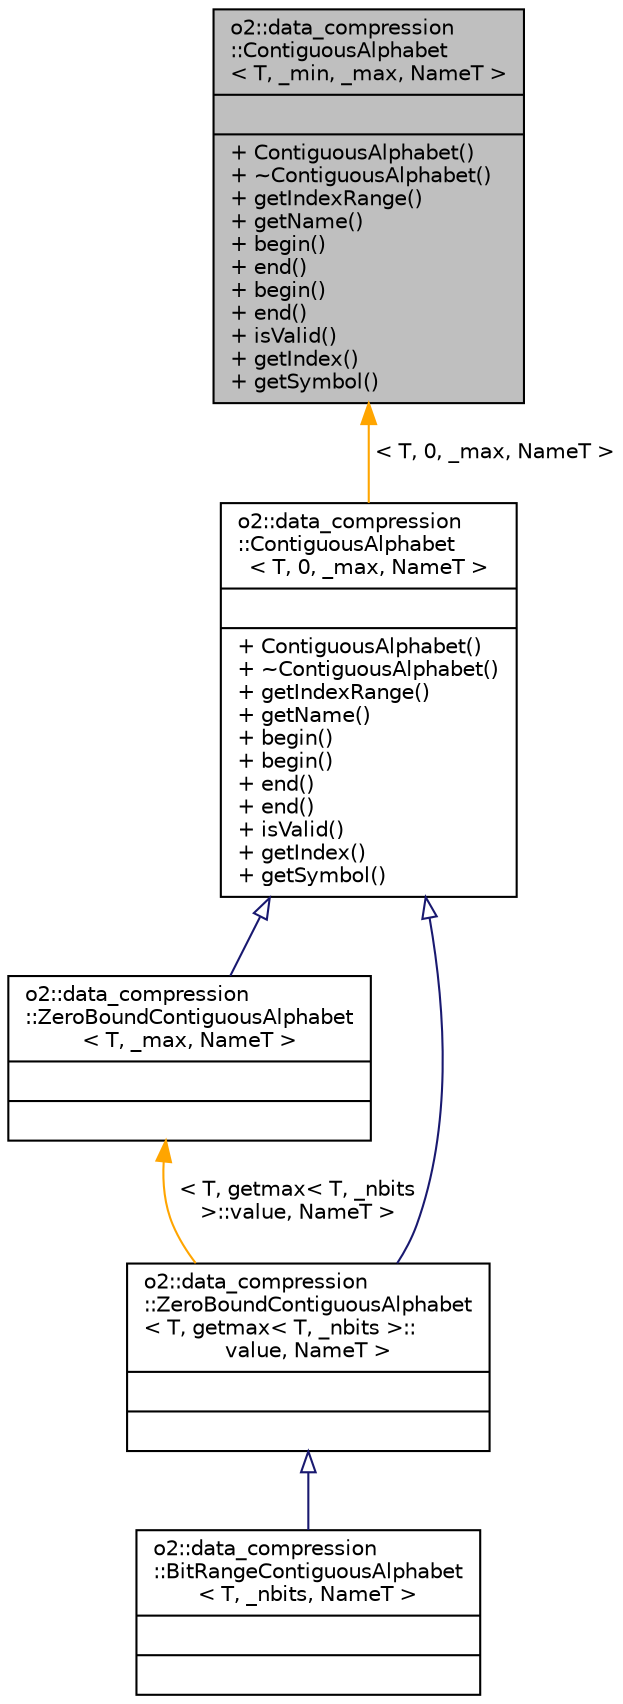 digraph "o2::data_compression::ContiguousAlphabet&lt; T, _min, _max, NameT &gt;"
{
 // INTERACTIVE_SVG=YES
  bgcolor="transparent";
  edge [fontname="Helvetica",fontsize="10",labelfontname="Helvetica",labelfontsize="10"];
  node [fontname="Helvetica",fontsize="10",shape=record];
  Node1 [label="{o2::data_compression\l::ContiguousAlphabet\l\< T, _min, _max, NameT \>\n||+ ContiguousAlphabet()\l+ ~ContiguousAlphabet()\l+ getIndexRange()\l+ getName()\l+ begin()\l+ end()\l+ begin()\l+ end()\l+ isValid()\l+ getIndex()\l+ getSymbol()\l}",height=0.2,width=0.4,color="black", fillcolor="grey75", style="filled", fontcolor="black"];
  Node1 -> Node2 [dir="back",color="orange",fontsize="10",style="solid",label=" \< T, 0, _max, NameT \>" ,fontname="Helvetica"];
  Node2 [label="{o2::data_compression\l::ContiguousAlphabet\l\< T, 0, _max, NameT \>\n||+ ContiguousAlphabet()\l+ ~ContiguousAlphabet()\l+ getIndexRange()\l+ getName()\l+ begin()\l+ begin()\l+ end()\l+ end()\l+ isValid()\l+ getIndex()\l+ getSymbol()\l}",height=0.2,width=0.4,color="black",URL="$d2/d25/classo2_1_1data__compression_1_1ContiguousAlphabet.html"];
  Node2 -> Node3 [dir="back",color="midnightblue",fontsize="10",style="solid",arrowtail="onormal",fontname="Helvetica"];
  Node3 [label="{o2::data_compression\l::ZeroBoundContiguousAlphabet\l\< T, _max, NameT \>\n||}",height=0.2,width=0.4,color="black",URL="$d4/d34/classo2_1_1data__compression_1_1ZeroBoundContiguousAlphabet.html"];
  Node3 -> Node4 [dir="back",color="orange",fontsize="10",style="solid",label=" \< T, getmax\< T, _nbits\l \>::value, NameT \>" ,fontname="Helvetica"];
  Node4 [label="{o2::data_compression\l::ZeroBoundContiguousAlphabet\l\< T, getmax\< T, _nbits \>::\lvalue, NameT \>\n||}",height=0.2,width=0.4,color="black",URL="$d4/d34/classo2_1_1data__compression_1_1ZeroBoundContiguousAlphabet.html"];
  Node4 -> Node5 [dir="back",color="midnightblue",fontsize="10",style="solid",arrowtail="onormal",fontname="Helvetica"];
  Node5 [label="{o2::data_compression\l::BitRangeContiguousAlphabet\l\< T, _nbits, NameT \>\n||}",height=0.2,width=0.4,color="black",URL="$df/dd8/classo2_1_1data__compression_1_1BitRangeContiguousAlphabet.html"];
  Node2 -> Node4 [dir="back",color="midnightblue",fontsize="10",style="solid",arrowtail="onormal",fontname="Helvetica"];
}
